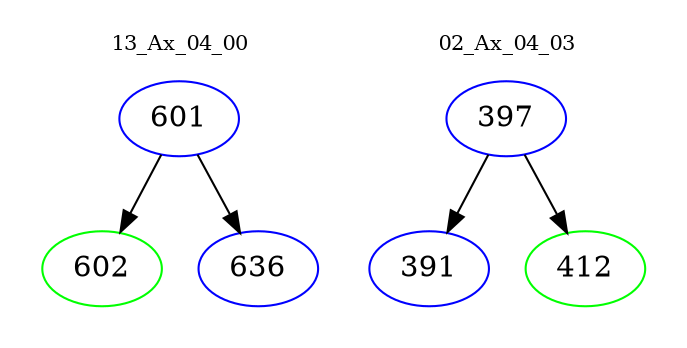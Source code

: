 digraph{
subgraph cluster_0 {
color = white
label = "13_Ax_04_00";
fontsize=10;
T0_601 [label="601", color="blue"]
T0_601 -> T0_602 [color="black"]
T0_602 [label="602", color="green"]
T0_601 -> T0_636 [color="black"]
T0_636 [label="636", color="blue"]
}
subgraph cluster_1 {
color = white
label = "02_Ax_04_03";
fontsize=10;
T1_397 [label="397", color="blue"]
T1_397 -> T1_391 [color="black"]
T1_391 [label="391", color="blue"]
T1_397 -> T1_412 [color="black"]
T1_412 [label="412", color="green"]
}
}
